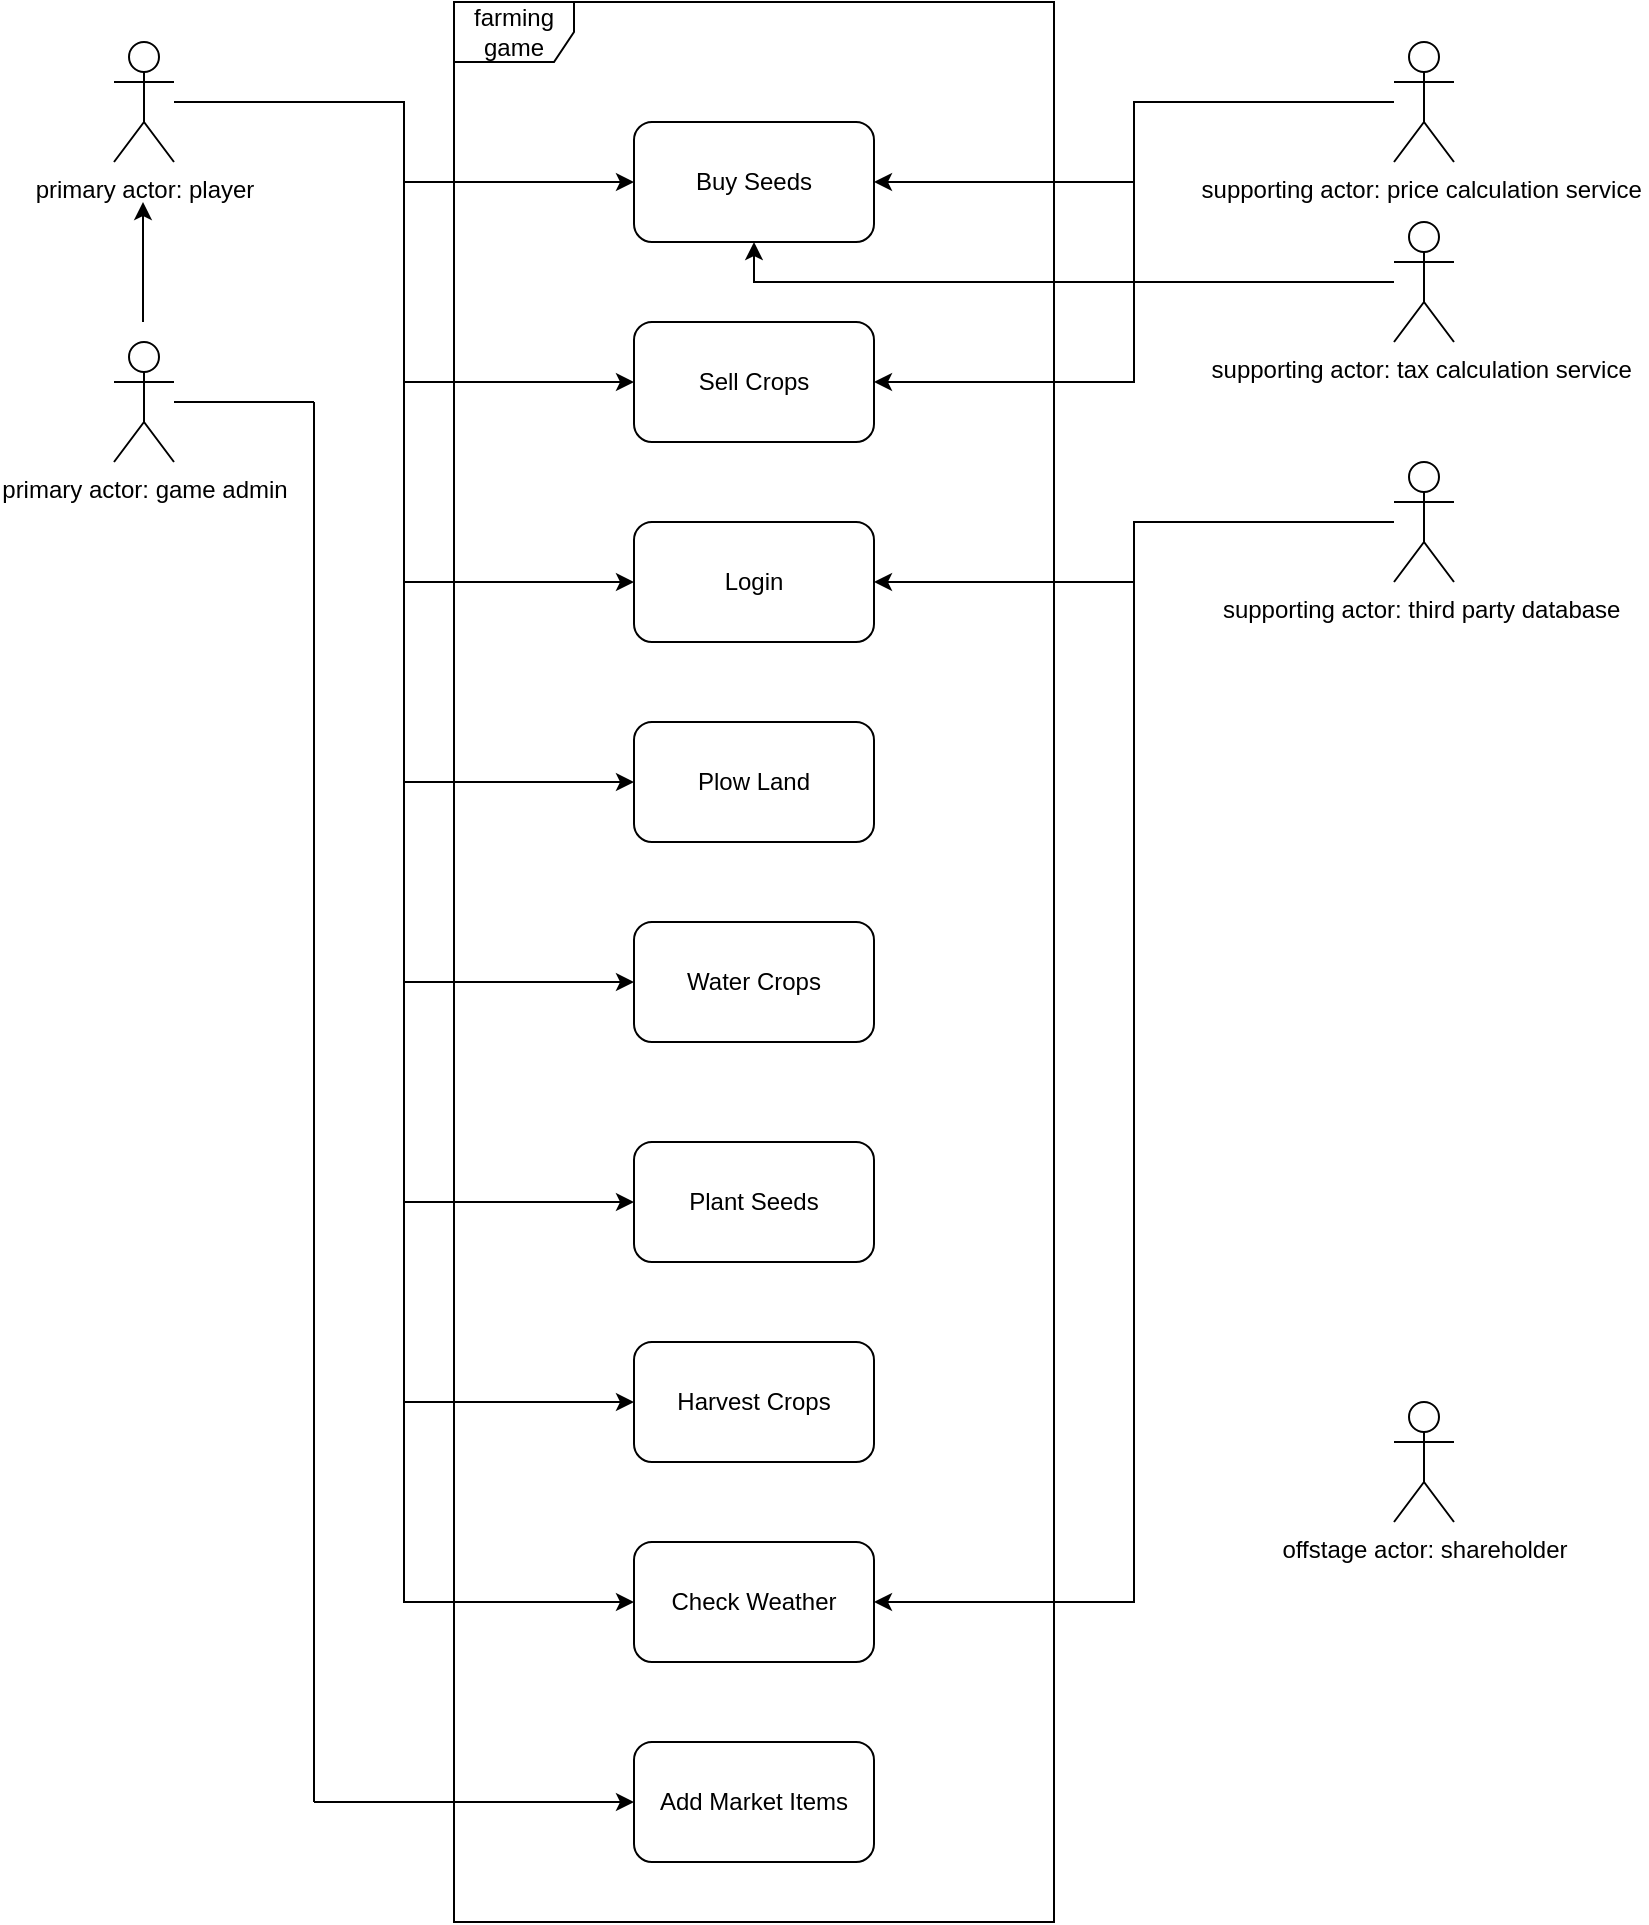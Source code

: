 <mxfile version="13.7.5" type="device"><diagram id="PjITfIJPphJXyPcC6GoZ" name="Page-1"><mxGraphModel dx="1422" dy="762" grid="1" gridSize="10" guides="1" tooltips="1" connect="1" arrows="1" fold="1" page="1" pageScale="1" pageWidth="850" pageHeight="1100" math="0" shadow="0"><root><mxCell id="0"/><mxCell id="1" parent="0"/><mxCell id="yeXAQxAq0suv_ZYR3mRF-5" style="edgeStyle=orthogonalEdgeStyle;rounded=0;orthogonalLoop=1;jettySize=auto;html=1;entryX=0;entryY=0.5;entryDx=0;entryDy=0;" edge="1" parent="1" source="9iV9rwc_GjHsbsNCjhLL-1" target="9iV9rwc_GjHsbsNCjhLL-11"><mxGeometry relative="1" as="geometry"/></mxCell><mxCell id="yeXAQxAq0suv_ZYR3mRF-6" style="edgeStyle=orthogonalEdgeStyle;rounded=0;orthogonalLoop=1;jettySize=auto;html=1;entryX=0;entryY=0.5;entryDx=0;entryDy=0;" edge="1" parent="1" source="9iV9rwc_GjHsbsNCjhLL-1" target="9iV9rwc_GjHsbsNCjhLL-12"><mxGeometry relative="1" as="geometry"/></mxCell><mxCell id="yeXAQxAq0suv_ZYR3mRF-7" style="edgeStyle=orthogonalEdgeStyle;rounded=0;orthogonalLoop=1;jettySize=auto;html=1;entryX=0;entryY=0.5;entryDx=0;entryDy=0;" edge="1" parent="1" source="9iV9rwc_GjHsbsNCjhLL-1" target="9iV9rwc_GjHsbsNCjhLL-13"><mxGeometry relative="1" as="geometry"/></mxCell><mxCell id="yeXAQxAq0suv_ZYR3mRF-8" style="edgeStyle=orthogonalEdgeStyle;rounded=0;orthogonalLoop=1;jettySize=auto;html=1;entryX=0;entryY=0.5;entryDx=0;entryDy=0;" edge="1" parent="1" source="9iV9rwc_GjHsbsNCjhLL-1" target="9iV9rwc_GjHsbsNCjhLL-14"><mxGeometry relative="1" as="geometry"/></mxCell><mxCell id="yeXAQxAq0suv_ZYR3mRF-9" style="edgeStyle=orthogonalEdgeStyle;rounded=0;orthogonalLoop=1;jettySize=auto;html=1;entryX=0;entryY=0.5;entryDx=0;entryDy=0;" edge="1" parent="1" source="9iV9rwc_GjHsbsNCjhLL-1" target="9iV9rwc_GjHsbsNCjhLL-15"><mxGeometry relative="1" as="geometry"/></mxCell><mxCell id="yeXAQxAq0suv_ZYR3mRF-10" style="edgeStyle=orthogonalEdgeStyle;rounded=0;orthogonalLoop=1;jettySize=auto;html=1;entryX=0;entryY=0.5;entryDx=0;entryDy=0;" edge="1" parent="1" source="9iV9rwc_GjHsbsNCjhLL-1" target="9iV9rwc_GjHsbsNCjhLL-16"><mxGeometry relative="1" as="geometry"/></mxCell><mxCell id="yeXAQxAq0suv_ZYR3mRF-11" style="edgeStyle=orthogonalEdgeStyle;rounded=0;orthogonalLoop=1;jettySize=auto;html=1;entryX=0;entryY=0.5;entryDx=0;entryDy=0;" edge="1" parent="1" source="9iV9rwc_GjHsbsNCjhLL-1" target="9iV9rwc_GjHsbsNCjhLL-17"><mxGeometry relative="1" as="geometry"/></mxCell><mxCell id="yeXAQxAq0suv_ZYR3mRF-12" style="edgeStyle=orthogonalEdgeStyle;rounded=0;orthogonalLoop=1;jettySize=auto;html=1;entryX=0;entryY=0.5;entryDx=0;entryDy=0;" edge="1" parent="1" source="9iV9rwc_GjHsbsNCjhLL-1" target="9iV9rwc_GjHsbsNCjhLL-18"><mxGeometry relative="1" as="geometry"/></mxCell><mxCell id="9iV9rwc_GjHsbsNCjhLL-1" value="primary actor: player" style="shape=umlActor;verticalLabelPosition=bottom;verticalAlign=top;html=1;" parent="1" vertex="1"><mxGeometry x="70" y="110" width="30" height="60" as="geometry"/></mxCell><mxCell id="9iV9rwc_GjHsbsNCjhLL-2" value="primary actor: game admin" style="shape=umlActor;verticalLabelPosition=bottom;verticalAlign=top;html=1;" parent="1" vertex="1"><mxGeometry x="70" y="260" width="30" height="60" as="geometry"/></mxCell><mxCell id="9iV9rwc_GjHsbsNCjhLL-4" value="" style="endArrow=classic;html=1;" parent="1" edge="1"><mxGeometry width="50" height="50" relative="1" as="geometry"><mxPoint x="84.5" y="250" as="sourcePoint"/><mxPoint x="84.5" y="190" as="targetPoint"/></mxGeometry></mxCell><mxCell id="9iV9rwc_GjHsbsNCjhLL-5" value="offstage actor: shareholder" style="shape=umlActor;verticalLabelPosition=bottom;verticalAlign=top;html=1;outlineConnect=0;" parent="1" vertex="1"><mxGeometry x="710" y="790" width="30" height="60" as="geometry"/></mxCell><mxCell id="yeXAQxAq0suv_ZYR3mRF-2" style="edgeStyle=orthogonalEdgeStyle;rounded=0;orthogonalLoop=1;jettySize=auto;html=1;entryX=1;entryY=0.5;entryDx=0;entryDy=0;" edge="1" parent="1" source="9iV9rwc_GjHsbsNCjhLL-6" target="9iV9rwc_GjHsbsNCjhLL-11"><mxGeometry relative="1" as="geometry"/></mxCell><mxCell id="yeXAQxAq0suv_ZYR3mRF-3" style="edgeStyle=orthogonalEdgeStyle;rounded=0;orthogonalLoop=1;jettySize=auto;html=1;entryX=1;entryY=0.5;entryDx=0;entryDy=0;" edge="1" parent="1" source="9iV9rwc_GjHsbsNCjhLL-6" target="9iV9rwc_GjHsbsNCjhLL-12"><mxGeometry relative="1" as="geometry"/></mxCell><mxCell id="9iV9rwc_GjHsbsNCjhLL-6" value="supporting actor: price calculation service&amp;nbsp;" style="shape=umlActor;verticalLabelPosition=bottom;verticalAlign=top;html=1;outlineConnect=0;" parent="1" vertex="1"><mxGeometry x="710" y="110" width="30" height="60" as="geometry"/></mxCell><mxCell id="yeXAQxAq0suv_ZYR3mRF-4" style="edgeStyle=orthogonalEdgeStyle;rounded=0;orthogonalLoop=1;jettySize=auto;html=1;entryX=1;entryY=0.5;entryDx=0;entryDy=0;" edge="1" parent="1" source="9iV9rwc_GjHsbsNCjhLL-7" target="9iV9rwc_GjHsbsNCjhLL-13"><mxGeometry relative="1" as="geometry"/></mxCell><mxCell id="yeXAQxAq0suv_ZYR3mRF-13" style="edgeStyle=orthogonalEdgeStyle;rounded=0;orthogonalLoop=1;jettySize=auto;html=1;entryX=1;entryY=0.5;entryDx=0;entryDy=0;" edge="1" parent="1" source="9iV9rwc_GjHsbsNCjhLL-7" target="9iV9rwc_GjHsbsNCjhLL-18"><mxGeometry relative="1" as="geometry"/></mxCell><mxCell id="9iV9rwc_GjHsbsNCjhLL-7" value="supporting actor: third party database&amp;nbsp;" style="shape=umlActor;verticalLabelPosition=bottom;verticalAlign=top;html=1;outlineConnect=0;" parent="1" vertex="1"><mxGeometry x="710" y="320" width="30" height="60" as="geometry"/></mxCell><mxCell id="9iV9rwc_GjHsbsNCjhLL-9" value="farming game" style="shape=umlFrame;whiteSpace=wrap;html=1;" parent="1" vertex="1"><mxGeometry x="240" y="90" width="300" height="960" as="geometry"/></mxCell><mxCell id="yeXAQxAq0suv_ZYR3mRF-1" style="edgeStyle=orthogonalEdgeStyle;rounded=0;orthogonalLoop=1;jettySize=auto;html=1;entryX=0.5;entryY=1;entryDx=0;entryDy=0;" edge="1" parent="1" source="9iV9rwc_GjHsbsNCjhLL-10" target="9iV9rwc_GjHsbsNCjhLL-11"><mxGeometry relative="1" as="geometry"><Array as="points"><mxPoint x="390" y="230"/></Array></mxGeometry></mxCell><mxCell id="9iV9rwc_GjHsbsNCjhLL-10" value="supporting actor: tax calculation service&amp;nbsp;" style="shape=umlActor;verticalLabelPosition=bottom;verticalAlign=top;html=1;outlineConnect=0;" parent="1" vertex="1"><mxGeometry x="710" y="200" width="30" height="60" as="geometry"/></mxCell><mxCell id="9iV9rwc_GjHsbsNCjhLL-11" value="Buy Seeds" style="rounded=1;whiteSpace=wrap;html=1;" parent="1" vertex="1"><mxGeometry x="330" y="150" width="120" height="60" as="geometry"/></mxCell><mxCell id="9iV9rwc_GjHsbsNCjhLL-12" value="Sell Crops" style="rounded=1;whiteSpace=wrap;html=1;" parent="1" vertex="1"><mxGeometry x="330" y="250" width="120" height="60" as="geometry"/></mxCell><mxCell id="9iV9rwc_GjHsbsNCjhLL-13" value="Login" style="rounded=1;whiteSpace=wrap;html=1;" parent="1" vertex="1"><mxGeometry x="330" y="350" width="120" height="60" as="geometry"/></mxCell><mxCell id="9iV9rwc_GjHsbsNCjhLL-14" value="Plow Land" style="rounded=1;whiteSpace=wrap;html=1;" parent="1" vertex="1"><mxGeometry x="330" y="450" width="120" height="60" as="geometry"/></mxCell><mxCell id="9iV9rwc_GjHsbsNCjhLL-15" value="Water Crops" style="rounded=1;whiteSpace=wrap;html=1;" parent="1" vertex="1"><mxGeometry x="330" y="550" width="120" height="60" as="geometry"/></mxCell><mxCell id="9iV9rwc_GjHsbsNCjhLL-16" value="Plant Seeds" style="rounded=1;whiteSpace=wrap;html=1;" parent="1" vertex="1"><mxGeometry x="330" y="660" width="120" height="60" as="geometry"/></mxCell><mxCell id="9iV9rwc_GjHsbsNCjhLL-17" value="Harvest Crops" style="rounded=1;whiteSpace=wrap;html=1;" parent="1" vertex="1"><mxGeometry x="330" y="760" width="120" height="60" as="geometry"/></mxCell><mxCell id="9iV9rwc_GjHsbsNCjhLL-18" value="Check Weather" style="rounded=1;whiteSpace=wrap;html=1;" parent="1" vertex="1"><mxGeometry x="330" y="860" width="120" height="60" as="geometry"/></mxCell><mxCell id="yeXAQxAq0suv_ZYR3mRF-14" value="Add Market Items" style="rounded=1;whiteSpace=wrap;html=1;" vertex="1" parent="1"><mxGeometry x="330" y="960" width="120" height="60" as="geometry"/></mxCell><mxCell id="yeXAQxAq0suv_ZYR3mRF-17" value="" style="endArrow=none;html=1;" edge="1" parent="1"><mxGeometry width="50" height="50" relative="1" as="geometry"><mxPoint x="100" y="290" as="sourcePoint"/><mxPoint x="170" y="290" as="targetPoint"/></mxGeometry></mxCell><mxCell id="yeXAQxAq0suv_ZYR3mRF-18" value="" style="endArrow=none;html=1;" edge="1" parent="1"><mxGeometry width="50" height="50" relative="1" as="geometry"><mxPoint x="170" y="990" as="sourcePoint"/><mxPoint x="170" y="290" as="targetPoint"/></mxGeometry></mxCell><mxCell id="yeXAQxAq0suv_ZYR3mRF-19" value="" style="endArrow=classic;html=1;entryX=0;entryY=0.5;entryDx=0;entryDy=0;" edge="1" parent="1" target="yeXAQxAq0suv_ZYR3mRF-14"><mxGeometry width="50" height="50" relative="1" as="geometry"><mxPoint x="170" y="990" as="sourcePoint"/><mxPoint x="220" y="940" as="targetPoint"/></mxGeometry></mxCell></root></mxGraphModel></diagram></mxfile>